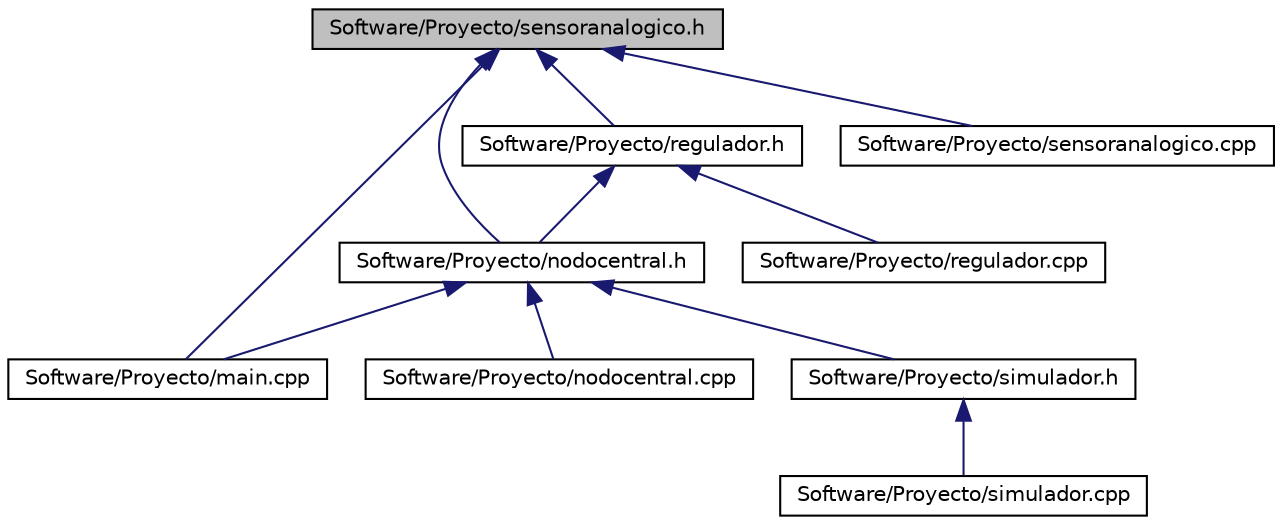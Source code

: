 digraph G
{
  edge [fontname="Helvetica",fontsize="10",labelfontname="Helvetica",labelfontsize="10"];
  node [fontname="Helvetica",fontsize="10",shape=record];
  Node1 [label="Software/Proyecto/sensoranalogico.h",height=0.2,width=0.4,color="black", fillcolor="grey75", style="filled" fontcolor="black"];
  Node1 -> Node2 [dir="back",color="midnightblue",fontsize="10",style="solid",fontname="Helvetica"];
  Node2 [label="Software/Proyecto/main.cpp",height=0.2,width=0.4,color="black", fillcolor="white", style="filled",URL="$main_8cpp.html"];
  Node1 -> Node3 [dir="back",color="midnightblue",fontsize="10",style="solid",fontname="Helvetica"];
  Node3 [label="Software/Proyecto/nodocentral.h",height=0.2,width=0.4,color="black", fillcolor="white", style="filled",URL="$nodocentral_8h.html"];
  Node3 -> Node2 [dir="back",color="midnightblue",fontsize="10",style="solid",fontname="Helvetica"];
  Node3 -> Node4 [dir="back",color="midnightblue",fontsize="10",style="solid",fontname="Helvetica"];
  Node4 [label="Software/Proyecto/nodocentral.cpp",height=0.2,width=0.4,color="black", fillcolor="white", style="filled",URL="$nodocentral_8cpp.html"];
  Node3 -> Node5 [dir="back",color="midnightblue",fontsize="10",style="solid",fontname="Helvetica"];
  Node5 [label="Software/Proyecto/simulador.h",height=0.2,width=0.4,color="black", fillcolor="white", style="filled",URL="$simulador_8h.html"];
  Node5 -> Node6 [dir="back",color="midnightblue",fontsize="10",style="solid",fontname="Helvetica"];
  Node6 [label="Software/Proyecto/simulador.cpp",height=0.2,width=0.4,color="black", fillcolor="white", style="filled",URL="$simulador_8cpp.html"];
  Node1 -> Node7 [dir="back",color="midnightblue",fontsize="10",style="solid",fontname="Helvetica"];
  Node7 [label="Software/Proyecto/regulador.h",height=0.2,width=0.4,color="black", fillcolor="white", style="filled",URL="$regulador_8h.html"];
  Node7 -> Node3 [dir="back",color="midnightblue",fontsize="10",style="solid",fontname="Helvetica"];
  Node7 -> Node8 [dir="back",color="midnightblue",fontsize="10",style="solid",fontname="Helvetica"];
  Node8 [label="Software/Proyecto/regulador.cpp",height=0.2,width=0.4,color="black", fillcolor="white", style="filled",URL="$regulador_8cpp.html"];
  Node1 -> Node9 [dir="back",color="midnightblue",fontsize="10",style="solid",fontname="Helvetica"];
  Node9 [label="Software/Proyecto/sensoranalogico.cpp",height=0.2,width=0.4,color="black", fillcolor="white", style="filled",URL="$sensoranalogico_8cpp.html"];
}
